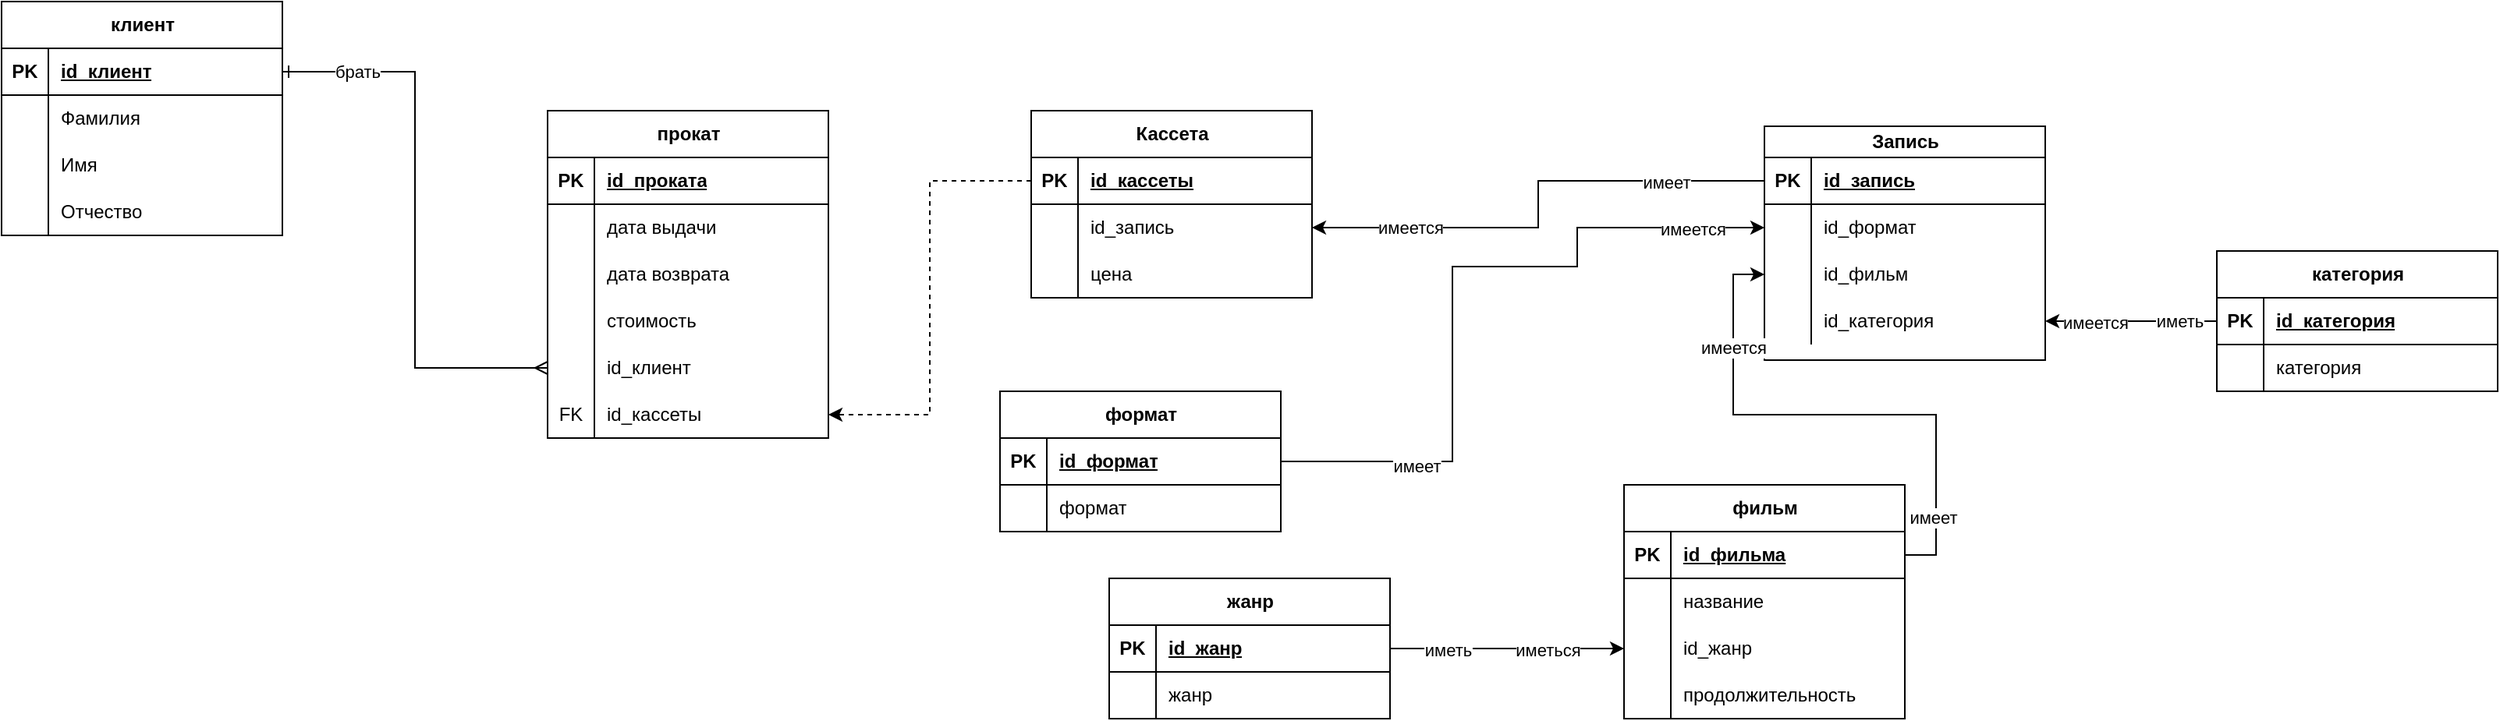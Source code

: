 <mxfile version="26.0.6">
  <diagram name="Страница — 1" id="Yo6rDHKupSURj-v93buo">
    <mxGraphModel dx="1510" dy="1559" grid="1" gridSize="10" guides="1" tooltips="1" connect="1" arrows="1" fold="1" page="1" pageScale="1" pageWidth="827" pageHeight="1169" math="0" shadow="0">
      <root>
        <mxCell id="0" />
        <mxCell id="1" parent="0" />
        <mxCell id="mnmwHB20fp8flnuF5vkd-1" value="прокат" style="shape=table;startSize=30;container=1;collapsible=1;childLayout=tableLayout;fixedRows=1;rowLines=0;fontStyle=1;align=center;resizeLast=1;html=1;" parent="1" vertex="1">
          <mxGeometry x="150" y="-260" width="180" height="210" as="geometry" />
        </mxCell>
        <mxCell id="mnmwHB20fp8flnuF5vkd-2" value="" style="shape=tableRow;horizontal=0;startSize=0;swimlaneHead=0;swimlaneBody=0;fillColor=none;collapsible=0;dropTarget=0;points=[[0,0.5],[1,0.5]];portConstraint=eastwest;top=0;left=0;right=0;bottom=1;" parent="mnmwHB20fp8flnuF5vkd-1" vertex="1">
          <mxGeometry y="30" width="180" height="30" as="geometry" />
        </mxCell>
        <mxCell id="mnmwHB20fp8flnuF5vkd-3" value="PK" style="shape=partialRectangle;connectable=0;fillColor=none;top=0;left=0;bottom=0;right=0;fontStyle=1;overflow=hidden;whiteSpace=wrap;html=1;" parent="mnmwHB20fp8flnuF5vkd-2" vertex="1">
          <mxGeometry width="30" height="30" as="geometry">
            <mxRectangle width="30" height="30" as="alternateBounds" />
          </mxGeometry>
        </mxCell>
        <mxCell id="mnmwHB20fp8flnuF5vkd-4" value="id_проката" style="shape=partialRectangle;connectable=0;fillColor=none;top=0;left=0;bottom=0;right=0;align=left;spacingLeft=6;fontStyle=5;overflow=hidden;whiteSpace=wrap;html=1;" parent="mnmwHB20fp8flnuF5vkd-2" vertex="1">
          <mxGeometry x="30" width="150" height="30" as="geometry">
            <mxRectangle width="150" height="30" as="alternateBounds" />
          </mxGeometry>
        </mxCell>
        <mxCell id="mnmwHB20fp8flnuF5vkd-5" value="" style="shape=tableRow;horizontal=0;startSize=0;swimlaneHead=0;swimlaneBody=0;fillColor=none;collapsible=0;dropTarget=0;points=[[0,0.5],[1,0.5]];portConstraint=eastwest;top=0;left=0;right=0;bottom=0;" parent="mnmwHB20fp8flnuF5vkd-1" vertex="1">
          <mxGeometry y="60" width="180" height="30" as="geometry" />
        </mxCell>
        <mxCell id="mnmwHB20fp8flnuF5vkd-6" value="" style="shape=partialRectangle;connectable=0;fillColor=none;top=0;left=0;bottom=0;right=0;editable=1;overflow=hidden;whiteSpace=wrap;html=1;" parent="mnmwHB20fp8flnuF5vkd-5" vertex="1">
          <mxGeometry width="30" height="30" as="geometry">
            <mxRectangle width="30" height="30" as="alternateBounds" />
          </mxGeometry>
        </mxCell>
        <mxCell id="mnmwHB20fp8flnuF5vkd-7" value="дата выдачи" style="shape=partialRectangle;connectable=0;fillColor=none;top=0;left=0;bottom=0;right=0;align=left;spacingLeft=6;overflow=hidden;whiteSpace=wrap;html=1;" parent="mnmwHB20fp8flnuF5vkd-5" vertex="1">
          <mxGeometry x="30" width="150" height="30" as="geometry">
            <mxRectangle width="150" height="30" as="alternateBounds" />
          </mxGeometry>
        </mxCell>
        <mxCell id="mnmwHB20fp8flnuF5vkd-8" value="" style="shape=tableRow;horizontal=0;startSize=0;swimlaneHead=0;swimlaneBody=0;fillColor=none;collapsible=0;dropTarget=0;points=[[0,0.5],[1,0.5]];portConstraint=eastwest;top=0;left=0;right=0;bottom=0;" parent="mnmwHB20fp8flnuF5vkd-1" vertex="1">
          <mxGeometry y="90" width="180" height="30" as="geometry" />
        </mxCell>
        <mxCell id="mnmwHB20fp8flnuF5vkd-9" value="" style="shape=partialRectangle;connectable=0;fillColor=none;top=0;left=0;bottom=0;right=0;editable=1;overflow=hidden;whiteSpace=wrap;html=1;" parent="mnmwHB20fp8flnuF5vkd-8" vertex="1">
          <mxGeometry width="30" height="30" as="geometry">
            <mxRectangle width="30" height="30" as="alternateBounds" />
          </mxGeometry>
        </mxCell>
        <mxCell id="mnmwHB20fp8flnuF5vkd-10" value="дата возврата" style="shape=partialRectangle;connectable=0;fillColor=none;top=0;left=0;bottom=0;right=0;align=left;spacingLeft=6;overflow=hidden;whiteSpace=wrap;html=1;" parent="mnmwHB20fp8flnuF5vkd-8" vertex="1">
          <mxGeometry x="30" width="150" height="30" as="geometry">
            <mxRectangle width="150" height="30" as="alternateBounds" />
          </mxGeometry>
        </mxCell>
        <mxCell id="mnmwHB20fp8flnuF5vkd-11" value="" style="shape=tableRow;horizontal=0;startSize=0;swimlaneHead=0;swimlaneBody=0;fillColor=none;collapsible=0;dropTarget=0;points=[[0,0.5],[1,0.5]];portConstraint=eastwest;top=0;left=0;right=0;bottom=0;" parent="mnmwHB20fp8flnuF5vkd-1" vertex="1">
          <mxGeometry y="120" width="180" height="30" as="geometry" />
        </mxCell>
        <mxCell id="mnmwHB20fp8flnuF5vkd-12" value="" style="shape=partialRectangle;connectable=0;fillColor=none;top=0;left=0;bottom=0;right=0;editable=1;overflow=hidden;whiteSpace=wrap;html=1;" parent="mnmwHB20fp8flnuF5vkd-11" vertex="1">
          <mxGeometry width="30" height="30" as="geometry">
            <mxRectangle width="30" height="30" as="alternateBounds" />
          </mxGeometry>
        </mxCell>
        <mxCell id="mnmwHB20fp8flnuF5vkd-13" value="стоимость" style="shape=partialRectangle;connectable=0;fillColor=none;top=0;left=0;bottom=0;right=0;align=left;spacingLeft=6;overflow=hidden;whiteSpace=wrap;html=1;" parent="mnmwHB20fp8flnuF5vkd-11" vertex="1">
          <mxGeometry x="30" width="150" height="30" as="geometry">
            <mxRectangle width="150" height="30" as="alternateBounds" />
          </mxGeometry>
        </mxCell>
        <mxCell id="mnmwHB20fp8flnuF5vkd-14" style="shape=tableRow;horizontal=0;startSize=0;swimlaneHead=0;swimlaneBody=0;fillColor=none;collapsible=0;dropTarget=0;points=[[0,0.5],[1,0.5]];portConstraint=eastwest;top=0;left=0;right=0;bottom=0;" parent="mnmwHB20fp8flnuF5vkd-1" vertex="1">
          <mxGeometry y="150" width="180" height="30" as="geometry" />
        </mxCell>
        <mxCell id="mnmwHB20fp8flnuF5vkd-15" style="shape=partialRectangle;connectable=0;fillColor=none;top=0;left=0;bottom=0;right=0;editable=1;overflow=hidden;whiteSpace=wrap;html=1;" parent="mnmwHB20fp8flnuF5vkd-14" vertex="1">
          <mxGeometry width="30" height="30" as="geometry">
            <mxRectangle width="30" height="30" as="alternateBounds" />
          </mxGeometry>
        </mxCell>
        <mxCell id="mnmwHB20fp8flnuF5vkd-16" value="id_клиент" style="shape=partialRectangle;connectable=0;fillColor=none;top=0;left=0;bottom=0;right=0;align=left;spacingLeft=6;overflow=hidden;whiteSpace=wrap;html=1;" parent="mnmwHB20fp8flnuF5vkd-14" vertex="1">
          <mxGeometry x="30" width="150" height="30" as="geometry">
            <mxRectangle width="150" height="30" as="alternateBounds" />
          </mxGeometry>
        </mxCell>
        <mxCell id="mnmwHB20fp8flnuF5vkd-17" style="shape=tableRow;horizontal=0;startSize=0;swimlaneHead=0;swimlaneBody=0;fillColor=none;collapsible=0;dropTarget=0;points=[[0,0.5],[1,0.5]];portConstraint=eastwest;top=0;left=0;right=0;bottom=0;" parent="mnmwHB20fp8flnuF5vkd-1" vertex="1">
          <mxGeometry y="180" width="180" height="30" as="geometry" />
        </mxCell>
        <mxCell id="mnmwHB20fp8flnuF5vkd-18" value="FK" style="shape=partialRectangle;connectable=0;fillColor=none;top=0;left=0;bottom=0;right=0;editable=1;overflow=hidden;whiteSpace=wrap;html=1;" parent="mnmwHB20fp8flnuF5vkd-17" vertex="1">
          <mxGeometry width="30" height="30" as="geometry">
            <mxRectangle width="30" height="30" as="alternateBounds" />
          </mxGeometry>
        </mxCell>
        <mxCell id="mnmwHB20fp8flnuF5vkd-19" value="id_кассеты" style="shape=partialRectangle;connectable=0;fillColor=none;top=0;left=0;bottom=0;right=0;align=left;spacingLeft=6;overflow=hidden;whiteSpace=wrap;html=1;" parent="mnmwHB20fp8flnuF5vkd-17" vertex="1">
          <mxGeometry x="30" width="150" height="30" as="geometry">
            <mxRectangle width="150" height="30" as="alternateBounds" />
          </mxGeometry>
        </mxCell>
        <mxCell id="mnmwHB20fp8flnuF5vkd-20" value="Кассета" style="shape=table;startSize=30;container=1;collapsible=1;childLayout=tableLayout;fixedRows=1;rowLines=0;fontStyle=1;align=center;resizeLast=1;html=1;" parent="1" vertex="1">
          <mxGeometry x="460" y="-260" width="180" height="120" as="geometry" />
        </mxCell>
        <mxCell id="mnmwHB20fp8flnuF5vkd-21" value="" style="shape=tableRow;horizontal=0;startSize=0;swimlaneHead=0;swimlaneBody=0;fillColor=none;collapsible=0;dropTarget=0;points=[[0,0.5],[1,0.5]];portConstraint=eastwest;top=0;left=0;right=0;bottom=1;" parent="mnmwHB20fp8flnuF5vkd-20" vertex="1">
          <mxGeometry y="30" width="180" height="30" as="geometry" />
        </mxCell>
        <mxCell id="mnmwHB20fp8flnuF5vkd-22" value="PK" style="shape=partialRectangle;connectable=0;fillColor=none;top=0;left=0;bottom=0;right=0;fontStyle=1;overflow=hidden;whiteSpace=wrap;html=1;" parent="mnmwHB20fp8flnuF5vkd-21" vertex="1">
          <mxGeometry width="30" height="30" as="geometry">
            <mxRectangle width="30" height="30" as="alternateBounds" />
          </mxGeometry>
        </mxCell>
        <mxCell id="mnmwHB20fp8flnuF5vkd-23" value="id_кассеты" style="shape=partialRectangle;connectable=0;fillColor=none;top=0;left=0;bottom=0;right=0;align=left;spacingLeft=6;fontStyle=5;overflow=hidden;whiteSpace=wrap;html=1;" parent="mnmwHB20fp8flnuF5vkd-21" vertex="1">
          <mxGeometry x="30" width="150" height="30" as="geometry">
            <mxRectangle width="150" height="30" as="alternateBounds" />
          </mxGeometry>
        </mxCell>
        <mxCell id="mnmwHB20fp8flnuF5vkd-24" value="" style="shape=tableRow;horizontal=0;startSize=0;swimlaneHead=0;swimlaneBody=0;fillColor=none;collapsible=0;dropTarget=0;points=[[0,0.5],[1,0.5]];portConstraint=eastwest;top=0;left=0;right=0;bottom=0;" parent="mnmwHB20fp8flnuF5vkd-20" vertex="1">
          <mxGeometry y="60" width="180" height="30" as="geometry" />
        </mxCell>
        <mxCell id="mnmwHB20fp8flnuF5vkd-25" value="" style="shape=partialRectangle;connectable=0;fillColor=none;top=0;left=0;bottom=0;right=0;editable=1;overflow=hidden;whiteSpace=wrap;html=1;" parent="mnmwHB20fp8flnuF5vkd-24" vertex="1">
          <mxGeometry width="30" height="30" as="geometry">
            <mxRectangle width="30" height="30" as="alternateBounds" />
          </mxGeometry>
        </mxCell>
        <mxCell id="mnmwHB20fp8flnuF5vkd-26" value="id_запись" style="shape=partialRectangle;connectable=0;fillColor=none;top=0;left=0;bottom=0;right=0;align=left;spacingLeft=6;overflow=hidden;whiteSpace=wrap;html=1;" parent="mnmwHB20fp8flnuF5vkd-24" vertex="1">
          <mxGeometry x="30" width="150" height="30" as="geometry">
            <mxRectangle width="150" height="30" as="alternateBounds" />
          </mxGeometry>
        </mxCell>
        <mxCell id="mnmwHB20fp8flnuF5vkd-27" value="" style="shape=tableRow;horizontal=0;startSize=0;swimlaneHead=0;swimlaneBody=0;fillColor=none;collapsible=0;dropTarget=0;points=[[0,0.5],[1,0.5]];portConstraint=eastwest;top=0;left=0;right=0;bottom=0;" parent="mnmwHB20fp8flnuF5vkd-20" vertex="1">
          <mxGeometry y="90" width="180" height="30" as="geometry" />
        </mxCell>
        <mxCell id="mnmwHB20fp8flnuF5vkd-28" value="" style="shape=partialRectangle;connectable=0;fillColor=none;top=0;left=0;bottom=0;right=0;editable=1;overflow=hidden;whiteSpace=wrap;html=1;" parent="mnmwHB20fp8flnuF5vkd-27" vertex="1">
          <mxGeometry width="30" height="30" as="geometry">
            <mxRectangle width="30" height="30" as="alternateBounds" />
          </mxGeometry>
        </mxCell>
        <mxCell id="mnmwHB20fp8flnuF5vkd-29" value="цена" style="shape=partialRectangle;connectable=0;fillColor=none;top=0;left=0;bottom=0;right=0;align=left;spacingLeft=6;overflow=hidden;whiteSpace=wrap;html=1;" parent="mnmwHB20fp8flnuF5vkd-27" vertex="1">
          <mxGeometry x="30" width="150" height="30" as="geometry">
            <mxRectangle width="150" height="30" as="alternateBounds" />
          </mxGeometry>
        </mxCell>
        <mxCell id="mnmwHB20fp8flnuF5vkd-33" style="edgeStyle=orthogonalEdgeStyle;rounded=0;orthogonalLoop=1;jettySize=auto;html=1;entryX=1;entryY=0.5;entryDx=0;entryDy=0;dashed=1;" parent="1" source="mnmwHB20fp8flnuF5vkd-21" target="mnmwHB20fp8flnuF5vkd-17" edge="1">
          <mxGeometry relative="1" as="geometry" />
        </mxCell>
        <mxCell id="mnmwHB20fp8flnuF5vkd-36" value="Запись" style="shape=table;startSize=20;container=1;collapsible=1;childLayout=tableLayout;fixedRows=1;rowLines=0;fontStyle=1;align=center;resizeLast=1;html=1;" parent="1" vertex="1">
          <mxGeometry x="930" y="-250" width="180" height="150" as="geometry" />
        </mxCell>
        <mxCell id="mnmwHB20fp8flnuF5vkd-37" value="" style="shape=tableRow;horizontal=0;startSize=0;swimlaneHead=0;swimlaneBody=0;fillColor=none;collapsible=0;dropTarget=0;points=[[0,0.5],[1,0.5]];portConstraint=eastwest;top=0;left=0;right=0;bottom=1;" parent="mnmwHB20fp8flnuF5vkd-36" vertex="1">
          <mxGeometry y="20" width="180" height="30" as="geometry" />
        </mxCell>
        <mxCell id="mnmwHB20fp8flnuF5vkd-38" value="PK" style="shape=partialRectangle;connectable=0;fillColor=none;top=0;left=0;bottom=0;right=0;fontStyle=1;overflow=hidden;whiteSpace=wrap;html=1;" parent="mnmwHB20fp8flnuF5vkd-37" vertex="1">
          <mxGeometry width="30" height="30" as="geometry">
            <mxRectangle width="30" height="30" as="alternateBounds" />
          </mxGeometry>
        </mxCell>
        <mxCell id="mnmwHB20fp8flnuF5vkd-39" value="id_запись" style="shape=partialRectangle;connectable=0;fillColor=none;top=0;left=0;bottom=0;right=0;align=left;spacingLeft=6;fontStyle=5;overflow=hidden;whiteSpace=wrap;html=1;" parent="mnmwHB20fp8flnuF5vkd-37" vertex="1">
          <mxGeometry x="30" width="150" height="30" as="geometry">
            <mxRectangle width="150" height="30" as="alternateBounds" />
          </mxGeometry>
        </mxCell>
        <mxCell id="mnmwHB20fp8flnuF5vkd-40" value="" style="shape=tableRow;horizontal=0;startSize=0;swimlaneHead=0;swimlaneBody=0;fillColor=none;collapsible=0;dropTarget=0;points=[[0,0.5],[1,0.5]];portConstraint=eastwest;top=0;left=0;right=0;bottom=0;" parent="mnmwHB20fp8flnuF5vkd-36" vertex="1">
          <mxGeometry y="50" width="180" height="30" as="geometry" />
        </mxCell>
        <mxCell id="mnmwHB20fp8flnuF5vkd-41" value="" style="shape=partialRectangle;connectable=0;fillColor=none;top=0;left=0;bottom=0;right=0;editable=1;overflow=hidden;whiteSpace=wrap;html=1;" parent="mnmwHB20fp8flnuF5vkd-40" vertex="1">
          <mxGeometry width="30" height="30" as="geometry">
            <mxRectangle width="30" height="30" as="alternateBounds" />
          </mxGeometry>
        </mxCell>
        <mxCell id="mnmwHB20fp8flnuF5vkd-42" value="id_формат" style="shape=partialRectangle;connectable=0;fillColor=none;top=0;left=0;bottom=0;right=0;align=left;spacingLeft=6;overflow=hidden;whiteSpace=wrap;html=1;" parent="mnmwHB20fp8flnuF5vkd-40" vertex="1">
          <mxGeometry x="30" width="150" height="30" as="geometry">
            <mxRectangle width="150" height="30" as="alternateBounds" />
          </mxGeometry>
        </mxCell>
        <mxCell id="mnmwHB20fp8flnuF5vkd-43" value="" style="shape=tableRow;horizontal=0;startSize=0;swimlaneHead=0;swimlaneBody=0;fillColor=none;collapsible=0;dropTarget=0;points=[[0,0.5],[1,0.5]];portConstraint=eastwest;top=0;left=0;right=0;bottom=0;" parent="mnmwHB20fp8flnuF5vkd-36" vertex="1">
          <mxGeometry y="80" width="180" height="30" as="geometry" />
        </mxCell>
        <mxCell id="mnmwHB20fp8flnuF5vkd-44" value="" style="shape=partialRectangle;connectable=0;fillColor=none;top=0;left=0;bottom=0;right=0;editable=1;overflow=hidden;whiteSpace=wrap;html=1;" parent="mnmwHB20fp8flnuF5vkd-43" vertex="1">
          <mxGeometry width="30" height="30" as="geometry">
            <mxRectangle width="30" height="30" as="alternateBounds" />
          </mxGeometry>
        </mxCell>
        <mxCell id="mnmwHB20fp8flnuF5vkd-45" value="id_фильм" style="shape=partialRectangle;connectable=0;fillColor=none;top=0;left=0;bottom=0;right=0;align=left;spacingLeft=6;overflow=hidden;whiteSpace=wrap;html=1;" parent="mnmwHB20fp8flnuF5vkd-43" vertex="1">
          <mxGeometry x="30" width="150" height="30" as="geometry">
            <mxRectangle width="150" height="30" as="alternateBounds" />
          </mxGeometry>
        </mxCell>
        <mxCell id="mnmwHB20fp8flnuF5vkd-46" value="" style="shape=tableRow;horizontal=0;startSize=0;swimlaneHead=0;swimlaneBody=0;fillColor=none;collapsible=0;dropTarget=0;points=[[0,0.5],[1,0.5]];portConstraint=eastwest;top=0;left=0;right=0;bottom=0;" parent="mnmwHB20fp8flnuF5vkd-36" vertex="1">
          <mxGeometry y="110" width="180" height="30" as="geometry" />
        </mxCell>
        <mxCell id="mnmwHB20fp8flnuF5vkd-47" value="" style="shape=partialRectangle;connectable=0;fillColor=none;top=0;left=0;bottom=0;right=0;editable=1;overflow=hidden;whiteSpace=wrap;html=1;" parent="mnmwHB20fp8flnuF5vkd-46" vertex="1">
          <mxGeometry width="30" height="30" as="geometry">
            <mxRectangle width="30" height="30" as="alternateBounds" />
          </mxGeometry>
        </mxCell>
        <mxCell id="mnmwHB20fp8flnuF5vkd-48" value="id_категория" style="shape=partialRectangle;connectable=0;fillColor=none;top=0;left=0;bottom=0;right=0;align=left;spacingLeft=6;overflow=hidden;whiteSpace=wrap;html=1;" parent="mnmwHB20fp8flnuF5vkd-46" vertex="1">
          <mxGeometry x="30" width="150" height="30" as="geometry">
            <mxRectangle width="150" height="30" as="alternateBounds" />
          </mxGeometry>
        </mxCell>
        <mxCell id="mnmwHB20fp8flnuF5vkd-50" style="edgeStyle=orthogonalEdgeStyle;rounded=0;orthogonalLoop=1;jettySize=auto;html=1;entryX=1;entryY=0.5;entryDx=0;entryDy=0;" parent="1" source="mnmwHB20fp8flnuF5vkd-37" target="mnmwHB20fp8flnuF5vkd-24" edge="1">
          <mxGeometry relative="1" as="geometry" />
        </mxCell>
        <mxCell id="mnmwHB20fp8flnuF5vkd-51" value="имеет" style="edgeLabel;html=1;align=center;verticalAlign=middle;resizable=0;points=[];" parent="mnmwHB20fp8flnuF5vkd-50" vertex="1" connectable="0">
          <mxGeometry x="-0.602" y="1" relative="1" as="geometry">
            <mxPoint as="offset" />
          </mxGeometry>
        </mxCell>
        <mxCell id="mnmwHB20fp8flnuF5vkd-52" value="имеется" style="edgeLabel;html=1;align=center;verticalAlign=middle;resizable=0;points=[];" parent="mnmwHB20fp8flnuF5vkd-50" vertex="1" connectable="0">
          <mxGeometry x="0.607" relative="1" as="geometry">
            <mxPoint as="offset" />
          </mxGeometry>
        </mxCell>
        <mxCell id="mnmwHB20fp8flnuF5vkd-66" style="edgeStyle=orthogonalEdgeStyle;rounded=0;orthogonalLoop=1;jettySize=auto;html=1;entryX=0;entryY=0.5;entryDx=0;entryDy=0;" parent="1" source="mnmwHB20fp8flnuF5vkd-53" target="mnmwHB20fp8flnuF5vkd-40" edge="1">
          <mxGeometry relative="1" as="geometry">
            <Array as="points">
              <mxPoint x="730" y="-35" />
              <mxPoint x="730" y="-160" />
              <mxPoint x="810" y="-160" />
              <mxPoint x="810" y="-185" />
            </Array>
          </mxGeometry>
        </mxCell>
        <mxCell id="mnmwHB20fp8flnuF5vkd-67" value="имеет" style="edgeLabel;html=1;align=center;verticalAlign=middle;resizable=0;points=[];" parent="mnmwHB20fp8flnuF5vkd-66" vertex="1" connectable="0">
          <mxGeometry x="-0.623" y="-3" relative="1" as="geometry">
            <mxPoint as="offset" />
          </mxGeometry>
        </mxCell>
        <mxCell id="mnmwHB20fp8flnuF5vkd-68" value="имеется" style="edgeLabel;html=1;align=center;verticalAlign=middle;resizable=0;points=[];" parent="mnmwHB20fp8flnuF5vkd-66" vertex="1" connectable="0">
          <mxGeometry x="0.8" y="-1" relative="1" as="geometry">
            <mxPoint as="offset" />
          </mxGeometry>
        </mxCell>
        <mxCell id="mnmwHB20fp8flnuF5vkd-53" value="формат" style="shape=table;startSize=30;container=1;collapsible=1;childLayout=tableLayout;fixedRows=1;rowLines=0;fontStyle=1;align=center;resizeLast=1;html=1;" parent="1" vertex="1">
          <mxGeometry x="440" y="-80" width="180" height="90" as="geometry" />
        </mxCell>
        <mxCell id="mnmwHB20fp8flnuF5vkd-54" value="" style="shape=tableRow;horizontal=0;startSize=0;swimlaneHead=0;swimlaneBody=0;fillColor=none;collapsible=0;dropTarget=0;points=[[0,0.5],[1,0.5]];portConstraint=eastwest;top=0;left=0;right=0;bottom=1;" parent="mnmwHB20fp8flnuF5vkd-53" vertex="1">
          <mxGeometry y="30" width="180" height="30" as="geometry" />
        </mxCell>
        <mxCell id="mnmwHB20fp8flnuF5vkd-55" value="PK" style="shape=partialRectangle;connectable=0;fillColor=none;top=0;left=0;bottom=0;right=0;fontStyle=1;overflow=hidden;whiteSpace=wrap;html=1;" parent="mnmwHB20fp8flnuF5vkd-54" vertex="1">
          <mxGeometry width="30" height="30" as="geometry">
            <mxRectangle width="30" height="30" as="alternateBounds" />
          </mxGeometry>
        </mxCell>
        <mxCell id="mnmwHB20fp8flnuF5vkd-56" value="id_формат" style="shape=partialRectangle;connectable=0;fillColor=none;top=0;left=0;bottom=0;right=0;align=left;spacingLeft=6;fontStyle=5;overflow=hidden;whiteSpace=wrap;html=1;" parent="mnmwHB20fp8flnuF5vkd-54" vertex="1">
          <mxGeometry x="30" width="150" height="30" as="geometry">
            <mxRectangle width="150" height="30" as="alternateBounds" />
          </mxGeometry>
        </mxCell>
        <mxCell id="mnmwHB20fp8flnuF5vkd-57" value="" style="shape=tableRow;horizontal=0;startSize=0;swimlaneHead=0;swimlaneBody=0;fillColor=none;collapsible=0;dropTarget=0;points=[[0,0.5],[1,0.5]];portConstraint=eastwest;top=0;left=0;right=0;bottom=0;" parent="mnmwHB20fp8flnuF5vkd-53" vertex="1">
          <mxGeometry y="60" width="180" height="30" as="geometry" />
        </mxCell>
        <mxCell id="mnmwHB20fp8flnuF5vkd-58" value="" style="shape=partialRectangle;connectable=0;fillColor=none;top=0;left=0;bottom=0;right=0;editable=1;overflow=hidden;whiteSpace=wrap;html=1;" parent="mnmwHB20fp8flnuF5vkd-57" vertex="1">
          <mxGeometry width="30" height="30" as="geometry">
            <mxRectangle width="30" height="30" as="alternateBounds" />
          </mxGeometry>
        </mxCell>
        <mxCell id="mnmwHB20fp8flnuF5vkd-59" value="формат" style="shape=partialRectangle;connectable=0;fillColor=none;top=0;left=0;bottom=0;right=0;align=left;spacingLeft=6;overflow=hidden;whiteSpace=wrap;html=1;" parent="mnmwHB20fp8flnuF5vkd-57" vertex="1">
          <mxGeometry x="30" width="150" height="30" as="geometry">
            <mxRectangle width="150" height="30" as="alternateBounds" />
          </mxGeometry>
        </mxCell>
        <mxCell id="mnmwHB20fp8flnuF5vkd-69" value="фильм" style="shape=table;startSize=30;container=1;collapsible=1;childLayout=tableLayout;fixedRows=1;rowLines=0;fontStyle=1;align=center;resizeLast=1;html=1;" parent="1" vertex="1">
          <mxGeometry x="840" y="-20" width="180" height="150" as="geometry" />
        </mxCell>
        <mxCell id="mnmwHB20fp8flnuF5vkd-70" value="" style="shape=tableRow;horizontal=0;startSize=0;swimlaneHead=0;swimlaneBody=0;fillColor=none;collapsible=0;dropTarget=0;points=[[0,0.5],[1,0.5]];portConstraint=eastwest;top=0;left=0;right=0;bottom=1;" parent="mnmwHB20fp8flnuF5vkd-69" vertex="1">
          <mxGeometry y="30" width="180" height="30" as="geometry" />
        </mxCell>
        <mxCell id="mnmwHB20fp8flnuF5vkd-71" value="PK" style="shape=partialRectangle;connectable=0;fillColor=none;top=0;left=0;bottom=0;right=0;fontStyle=1;overflow=hidden;whiteSpace=wrap;html=1;" parent="mnmwHB20fp8flnuF5vkd-70" vertex="1">
          <mxGeometry width="30" height="30" as="geometry">
            <mxRectangle width="30" height="30" as="alternateBounds" />
          </mxGeometry>
        </mxCell>
        <mxCell id="mnmwHB20fp8flnuF5vkd-72" value="id_фильма" style="shape=partialRectangle;connectable=0;fillColor=none;top=0;left=0;bottom=0;right=0;align=left;spacingLeft=6;fontStyle=5;overflow=hidden;whiteSpace=wrap;html=1;" parent="mnmwHB20fp8flnuF5vkd-70" vertex="1">
          <mxGeometry x="30" width="150" height="30" as="geometry">
            <mxRectangle width="150" height="30" as="alternateBounds" />
          </mxGeometry>
        </mxCell>
        <mxCell id="mnmwHB20fp8flnuF5vkd-73" value="" style="shape=tableRow;horizontal=0;startSize=0;swimlaneHead=0;swimlaneBody=0;fillColor=none;collapsible=0;dropTarget=0;points=[[0,0.5],[1,0.5]];portConstraint=eastwest;top=0;left=0;right=0;bottom=0;" parent="mnmwHB20fp8flnuF5vkd-69" vertex="1">
          <mxGeometry y="60" width="180" height="30" as="geometry" />
        </mxCell>
        <mxCell id="mnmwHB20fp8flnuF5vkd-74" value="" style="shape=partialRectangle;connectable=0;fillColor=none;top=0;left=0;bottom=0;right=0;editable=1;overflow=hidden;whiteSpace=wrap;html=1;" parent="mnmwHB20fp8flnuF5vkd-73" vertex="1">
          <mxGeometry width="30" height="30" as="geometry">
            <mxRectangle width="30" height="30" as="alternateBounds" />
          </mxGeometry>
        </mxCell>
        <mxCell id="mnmwHB20fp8flnuF5vkd-75" value="название" style="shape=partialRectangle;connectable=0;fillColor=none;top=0;left=0;bottom=0;right=0;align=left;spacingLeft=6;overflow=hidden;whiteSpace=wrap;html=1;" parent="mnmwHB20fp8flnuF5vkd-73" vertex="1">
          <mxGeometry x="30" width="150" height="30" as="geometry">
            <mxRectangle width="150" height="30" as="alternateBounds" />
          </mxGeometry>
        </mxCell>
        <mxCell id="mnmwHB20fp8flnuF5vkd-76" value="" style="shape=tableRow;horizontal=0;startSize=0;swimlaneHead=0;swimlaneBody=0;fillColor=none;collapsible=0;dropTarget=0;points=[[0,0.5],[1,0.5]];portConstraint=eastwest;top=0;left=0;right=0;bottom=0;" parent="mnmwHB20fp8flnuF5vkd-69" vertex="1">
          <mxGeometry y="90" width="180" height="30" as="geometry" />
        </mxCell>
        <mxCell id="mnmwHB20fp8flnuF5vkd-77" value="" style="shape=partialRectangle;connectable=0;fillColor=none;top=0;left=0;bottom=0;right=0;editable=1;overflow=hidden;whiteSpace=wrap;html=1;" parent="mnmwHB20fp8flnuF5vkd-76" vertex="1">
          <mxGeometry width="30" height="30" as="geometry">
            <mxRectangle width="30" height="30" as="alternateBounds" />
          </mxGeometry>
        </mxCell>
        <mxCell id="mnmwHB20fp8flnuF5vkd-78" value="id_жанр" style="shape=partialRectangle;connectable=0;fillColor=none;top=0;left=0;bottom=0;right=0;align=left;spacingLeft=6;overflow=hidden;whiteSpace=wrap;html=1;" parent="mnmwHB20fp8flnuF5vkd-76" vertex="1">
          <mxGeometry x="30" width="150" height="30" as="geometry">
            <mxRectangle width="150" height="30" as="alternateBounds" />
          </mxGeometry>
        </mxCell>
        <mxCell id="mnmwHB20fp8flnuF5vkd-79" value="" style="shape=tableRow;horizontal=0;startSize=0;swimlaneHead=0;swimlaneBody=0;fillColor=none;collapsible=0;dropTarget=0;points=[[0,0.5],[1,0.5]];portConstraint=eastwest;top=0;left=0;right=0;bottom=0;" parent="mnmwHB20fp8flnuF5vkd-69" vertex="1">
          <mxGeometry y="120" width="180" height="30" as="geometry" />
        </mxCell>
        <mxCell id="mnmwHB20fp8flnuF5vkd-80" value="" style="shape=partialRectangle;connectable=0;fillColor=none;top=0;left=0;bottom=0;right=0;editable=1;overflow=hidden;whiteSpace=wrap;html=1;" parent="mnmwHB20fp8flnuF5vkd-79" vertex="1">
          <mxGeometry width="30" height="30" as="geometry">
            <mxRectangle width="30" height="30" as="alternateBounds" />
          </mxGeometry>
        </mxCell>
        <mxCell id="mnmwHB20fp8flnuF5vkd-81" value="продолжительность" style="shape=partialRectangle;connectable=0;fillColor=none;top=0;left=0;bottom=0;right=0;align=left;spacingLeft=6;overflow=hidden;whiteSpace=wrap;html=1;" parent="mnmwHB20fp8flnuF5vkd-79" vertex="1">
          <mxGeometry x="30" width="150" height="30" as="geometry">
            <mxRectangle width="150" height="30" as="alternateBounds" />
          </mxGeometry>
        </mxCell>
        <mxCell id="mnmwHB20fp8flnuF5vkd-85" value="категория" style="shape=table;startSize=30;container=1;collapsible=1;childLayout=tableLayout;fixedRows=1;rowLines=0;fontStyle=1;align=center;resizeLast=1;html=1;" parent="1" vertex="1">
          <mxGeometry x="1220" y="-170" width="180" height="90" as="geometry" />
        </mxCell>
        <mxCell id="mnmwHB20fp8flnuF5vkd-86" value="" style="shape=tableRow;horizontal=0;startSize=0;swimlaneHead=0;swimlaneBody=0;fillColor=none;collapsible=0;dropTarget=0;points=[[0,0.5],[1,0.5]];portConstraint=eastwest;top=0;left=0;right=0;bottom=1;" parent="mnmwHB20fp8flnuF5vkd-85" vertex="1">
          <mxGeometry y="30" width="180" height="30" as="geometry" />
        </mxCell>
        <mxCell id="mnmwHB20fp8flnuF5vkd-87" value="PK" style="shape=partialRectangle;connectable=0;fillColor=none;top=0;left=0;bottom=0;right=0;fontStyle=1;overflow=hidden;whiteSpace=wrap;html=1;" parent="mnmwHB20fp8flnuF5vkd-86" vertex="1">
          <mxGeometry width="30" height="30" as="geometry">
            <mxRectangle width="30" height="30" as="alternateBounds" />
          </mxGeometry>
        </mxCell>
        <mxCell id="mnmwHB20fp8flnuF5vkd-88" value="id_категория" style="shape=partialRectangle;connectable=0;fillColor=none;top=0;left=0;bottom=0;right=0;align=left;spacingLeft=6;fontStyle=5;overflow=hidden;whiteSpace=wrap;html=1;" parent="mnmwHB20fp8flnuF5vkd-86" vertex="1">
          <mxGeometry x="30" width="150" height="30" as="geometry">
            <mxRectangle width="150" height="30" as="alternateBounds" />
          </mxGeometry>
        </mxCell>
        <mxCell id="mnmwHB20fp8flnuF5vkd-89" value="" style="shape=tableRow;horizontal=0;startSize=0;swimlaneHead=0;swimlaneBody=0;fillColor=none;collapsible=0;dropTarget=0;points=[[0,0.5],[1,0.5]];portConstraint=eastwest;top=0;left=0;right=0;bottom=0;" parent="mnmwHB20fp8flnuF5vkd-85" vertex="1">
          <mxGeometry y="60" width="180" height="30" as="geometry" />
        </mxCell>
        <mxCell id="mnmwHB20fp8flnuF5vkd-90" value="" style="shape=partialRectangle;connectable=0;fillColor=none;top=0;left=0;bottom=0;right=0;editable=1;overflow=hidden;whiteSpace=wrap;html=1;" parent="mnmwHB20fp8flnuF5vkd-89" vertex="1">
          <mxGeometry width="30" height="30" as="geometry">
            <mxRectangle width="30" height="30" as="alternateBounds" />
          </mxGeometry>
        </mxCell>
        <mxCell id="mnmwHB20fp8flnuF5vkd-91" value="категория" style="shape=partialRectangle;connectable=0;fillColor=none;top=0;left=0;bottom=0;right=0;align=left;spacingLeft=6;overflow=hidden;whiteSpace=wrap;html=1;" parent="mnmwHB20fp8flnuF5vkd-89" vertex="1">
          <mxGeometry x="30" width="150" height="30" as="geometry">
            <mxRectangle width="150" height="30" as="alternateBounds" />
          </mxGeometry>
        </mxCell>
        <mxCell id="mnmwHB20fp8flnuF5vkd-82" style="edgeStyle=orthogonalEdgeStyle;rounded=0;orthogonalLoop=1;jettySize=auto;html=1;entryX=0;entryY=0.5;entryDx=0;entryDy=0;" parent="1" source="mnmwHB20fp8flnuF5vkd-70" target="mnmwHB20fp8flnuF5vkd-43" edge="1">
          <mxGeometry relative="1" as="geometry" />
        </mxCell>
        <mxCell id="mnmwHB20fp8flnuF5vkd-83" value="имеет" style="edgeLabel;html=1;align=center;verticalAlign=middle;resizable=0;points=[];" parent="mnmwHB20fp8flnuF5vkd-82" vertex="1" connectable="0">
          <mxGeometry x="-0.749" y="2" relative="1" as="geometry">
            <mxPoint as="offset" />
          </mxGeometry>
        </mxCell>
        <mxCell id="mnmwHB20fp8flnuF5vkd-84" value="имеется" style="edgeLabel;html=1;align=center;verticalAlign=middle;resizable=0;points=[];" parent="mnmwHB20fp8flnuF5vkd-82" vertex="1" connectable="0">
          <mxGeometry x="0.616" relative="1" as="geometry">
            <mxPoint as="offset" />
          </mxGeometry>
        </mxCell>
        <mxCell id="mnmwHB20fp8flnuF5vkd-98" style="edgeStyle=orthogonalEdgeStyle;rounded=0;orthogonalLoop=1;jettySize=auto;html=1;exitX=0;exitY=0.5;exitDx=0;exitDy=0;entryX=1;entryY=0.5;entryDx=0;entryDy=0;" parent="1" source="mnmwHB20fp8flnuF5vkd-86" target="mnmwHB20fp8flnuF5vkd-46" edge="1">
          <mxGeometry relative="1" as="geometry" />
        </mxCell>
        <mxCell id="mnmwHB20fp8flnuF5vkd-99" value="имеется" style="edgeLabel;html=1;align=center;verticalAlign=middle;resizable=0;points=[];" parent="mnmwHB20fp8flnuF5vkd-98" vertex="1" connectable="0">
          <mxGeometry x="0.424" y="1" relative="1" as="geometry">
            <mxPoint as="offset" />
          </mxGeometry>
        </mxCell>
        <mxCell id="mnmwHB20fp8flnuF5vkd-100" value="иметь" style="edgeLabel;html=1;align=center;verticalAlign=middle;resizable=0;points=[];" parent="mnmwHB20fp8flnuF5vkd-98" vertex="1" connectable="0">
          <mxGeometry x="-0.551" relative="1" as="geometry">
            <mxPoint as="offset" />
          </mxGeometry>
        </mxCell>
        <mxCell id="mnmwHB20fp8flnuF5vkd-101" value="жанр" style="shape=table;startSize=30;container=1;collapsible=1;childLayout=tableLayout;fixedRows=1;rowLines=0;fontStyle=1;align=center;resizeLast=1;html=1;" parent="1" vertex="1">
          <mxGeometry x="510" y="40" width="180" height="90" as="geometry" />
        </mxCell>
        <mxCell id="mnmwHB20fp8flnuF5vkd-102" value="" style="shape=tableRow;horizontal=0;startSize=0;swimlaneHead=0;swimlaneBody=0;fillColor=none;collapsible=0;dropTarget=0;points=[[0,0.5],[1,0.5]];portConstraint=eastwest;top=0;left=0;right=0;bottom=1;" parent="mnmwHB20fp8flnuF5vkd-101" vertex="1">
          <mxGeometry y="30" width="180" height="30" as="geometry" />
        </mxCell>
        <mxCell id="mnmwHB20fp8flnuF5vkd-103" value="PK" style="shape=partialRectangle;connectable=0;fillColor=none;top=0;left=0;bottom=0;right=0;fontStyle=1;overflow=hidden;whiteSpace=wrap;html=1;" parent="mnmwHB20fp8flnuF5vkd-102" vertex="1">
          <mxGeometry width="30" height="30" as="geometry">
            <mxRectangle width="30" height="30" as="alternateBounds" />
          </mxGeometry>
        </mxCell>
        <mxCell id="mnmwHB20fp8flnuF5vkd-104" value="id_жанр" style="shape=partialRectangle;connectable=0;fillColor=none;top=0;left=0;bottom=0;right=0;align=left;spacingLeft=6;fontStyle=5;overflow=hidden;whiteSpace=wrap;html=1;" parent="mnmwHB20fp8flnuF5vkd-102" vertex="1">
          <mxGeometry x="30" width="150" height="30" as="geometry">
            <mxRectangle width="150" height="30" as="alternateBounds" />
          </mxGeometry>
        </mxCell>
        <mxCell id="mnmwHB20fp8flnuF5vkd-105" value="" style="shape=tableRow;horizontal=0;startSize=0;swimlaneHead=0;swimlaneBody=0;fillColor=none;collapsible=0;dropTarget=0;points=[[0,0.5],[1,0.5]];portConstraint=eastwest;top=0;left=0;right=0;bottom=0;" parent="mnmwHB20fp8flnuF5vkd-101" vertex="1">
          <mxGeometry y="60" width="180" height="30" as="geometry" />
        </mxCell>
        <mxCell id="mnmwHB20fp8flnuF5vkd-106" value="" style="shape=partialRectangle;connectable=0;fillColor=none;top=0;left=0;bottom=0;right=0;editable=1;overflow=hidden;whiteSpace=wrap;html=1;" parent="mnmwHB20fp8flnuF5vkd-105" vertex="1">
          <mxGeometry width="30" height="30" as="geometry">
            <mxRectangle width="30" height="30" as="alternateBounds" />
          </mxGeometry>
        </mxCell>
        <mxCell id="mnmwHB20fp8flnuF5vkd-107" value="жанр" style="shape=partialRectangle;connectable=0;fillColor=none;top=0;left=0;bottom=0;right=0;align=left;spacingLeft=6;overflow=hidden;whiteSpace=wrap;html=1;" parent="mnmwHB20fp8flnuF5vkd-105" vertex="1">
          <mxGeometry x="30" width="150" height="30" as="geometry">
            <mxRectangle width="150" height="30" as="alternateBounds" />
          </mxGeometry>
        </mxCell>
        <mxCell id="mnmwHB20fp8flnuF5vkd-114" style="edgeStyle=orthogonalEdgeStyle;rounded=0;orthogonalLoop=1;jettySize=auto;html=1;entryX=0;entryY=0.5;entryDx=0;entryDy=0;" parent="1" source="mnmwHB20fp8flnuF5vkd-102" target="mnmwHB20fp8flnuF5vkd-76" edge="1">
          <mxGeometry relative="1" as="geometry" />
        </mxCell>
        <mxCell id="mnmwHB20fp8flnuF5vkd-115" value="иметь" style="edgeLabel;html=1;align=center;verticalAlign=middle;resizable=0;points=[];" parent="mnmwHB20fp8flnuF5vkd-114" vertex="1" connectable="0">
          <mxGeometry x="-0.516" y="-1" relative="1" as="geometry">
            <mxPoint as="offset" />
          </mxGeometry>
        </mxCell>
        <mxCell id="mnmwHB20fp8flnuF5vkd-117" value="иметься" style="edgeLabel;html=1;align=center;verticalAlign=middle;resizable=0;points=[];" parent="mnmwHB20fp8flnuF5vkd-114" vertex="1" connectable="0">
          <mxGeometry x="0.34" y="-1" relative="1" as="geometry">
            <mxPoint as="offset" />
          </mxGeometry>
        </mxCell>
        <mxCell id="mnmwHB20fp8flnuF5vkd-118" value="клиент" style="shape=table;startSize=30;container=1;collapsible=1;childLayout=tableLayout;fixedRows=1;rowLines=0;fontStyle=1;align=center;resizeLast=1;html=1;" parent="1" vertex="1">
          <mxGeometry x="-200" y="-330" width="180" height="150" as="geometry" />
        </mxCell>
        <mxCell id="mnmwHB20fp8flnuF5vkd-119" value="" style="shape=tableRow;horizontal=0;startSize=0;swimlaneHead=0;swimlaneBody=0;fillColor=none;collapsible=0;dropTarget=0;points=[[0,0.5],[1,0.5]];portConstraint=eastwest;top=0;left=0;right=0;bottom=1;" parent="mnmwHB20fp8flnuF5vkd-118" vertex="1">
          <mxGeometry y="30" width="180" height="30" as="geometry" />
        </mxCell>
        <mxCell id="mnmwHB20fp8flnuF5vkd-120" value="PK" style="shape=partialRectangle;connectable=0;fillColor=none;top=0;left=0;bottom=0;right=0;fontStyle=1;overflow=hidden;whiteSpace=wrap;html=1;" parent="mnmwHB20fp8flnuF5vkd-119" vertex="1">
          <mxGeometry width="30" height="30" as="geometry">
            <mxRectangle width="30" height="30" as="alternateBounds" />
          </mxGeometry>
        </mxCell>
        <mxCell id="mnmwHB20fp8flnuF5vkd-121" value="id_клиент" style="shape=partialRectangle;connectable=0;fillColor=none;top=0;left=0;bottom=0;right=0;align=left;spacingLeft=6;fontStyle=5;overflow=hidden;whiteSpace=wrap;html=1;" parent="mnmwHB20fp8flnuF5vkd-119" vertex="1">
          <mxGeometry x="30" width="150" height="30" as="geometry">
            <mxRectangle width="150" height="30" as="alternateBounds" />
          </mxGeometry>
        </mxCell>
        <mxCell id="mnmwHB20fp8flnuF5vkd-122" value="" style="shape=tableRow;horizontal=0;startSize=0;swimlaneHead=0;swimlaneBody=0;fillColor=none;collapsible=0;dropTarget=0;points=[[0,0.5],[1,0.5]];portConstraint=eastwest;top=0;left=0;right=0;bottom=0;" parent="mnmwHB20fp8flnuF5vkd-118" vertex="1">
          <mxGeometry y="60" width="180" height="30" as="geometry" />
        </mxCell>
        <mxCell id="mnmwHB20fp8flnuF5vkd-123" value="" style="shape=partialRectangle;connectable=0;fillColor=none;top=0;left=0;bottom=0;right=0;editable=1;overflow=hidden;whiteSpace=wrap;html=1;" parent="mnmwHB20fp8flnuF5vkd-122" vertex="1">
          <mxGeometry width="30" height="30" as="geometry">
            <mxRectangle width="30" height="30" as="alternateBounds" />
          </mxGeometry>
        </mxCell>
        <mxCell id="mnmwHB20fp8flnuF5vkd-124" value="Фамилия" style="shape=partialRectangle;connectable=0;fillColor=none;top=0;left=0;bottom=0;right=0;align=left;spacingLeft=6;overflow=hidden;whiteSpace=wrap;html=1;" parent="mnmwHB20fp8flnuF5vkd-122" vertex="1">
          <mxGeometry x="30" width="150" height="30" as="geometry">
            <mxRectangle width="150" height="30" as="alternateBounds" />
          </mxGeometry>
        </mxCell>
        <mxCell id="mnmwHB20fp8flnuF5vkd-125" value="" style="shape=tableRow;horizontal=0;startSize=0;swimlaneHead=0;swimlaneBody=0;fillColor=none;collapsible=0;dropTarget=0;points=[[0,0.5],[1,0.5]];portConstraint=eastwest;top=0;left=0;right=0;bottom=0;" parent="mnmwHB20fp8flnuF5vkd-118" vertex="1">
          <mxGeometry y="90" width="180" height="30" as="geometry" />
        </mxCell>
        <mxCell id="mnmwHB20fp8flnuF5vkd-126" value="" style="shape=partialRectangle;connectable=0;fillColor=none;top=0;left=0;bottom=0;right=0;editable=1;overflow=hidden;whiteSpace=wrap;html=1;" parent="mnmwHB20fp8flnuF5vkd-125" vertex="1">
          <mxGeometry width="30" height="30" as="geometry">
            <mxRectangle width="30" height="30" as="alternateBounds" />
          </mxGeometry>
        </mxCell>
        <mxCell id="mnmwHB20fp8flnuF5vkd-127" value="Имя" style="shape=partialRectangle;connectable=0;fillColor=none;top=0;left=0;bottom=0;right=0;align=left;spacingLeft=6;overflow=hidden;whiteSpace=wrap;html=1;" parent="mnmwHB20fp8flnuF5vkd-125" vertex="1">
          <mxGeometry x="30" width="150" height="30" as="geometry">
            <mxRectangle width="150" height="30" as="alternateBounds" />
          </mxGeometry>
        </mxCell>
        <mxCell id="mnmwHB20fp8flnuF5vkd-128" value="" style="shape=tableRow;horizontal=0;startSize=0;swimlaneHead=0;swimlaneBody=0;fillColor=none;collapsible=0;dropTarget=0;points=[[0,0.5],[1,0.5]];portConstraint=eastwest;top=0;left=0;right=0;bottom=0;" parent="mnmwHB20fp8flnuF5vkd-118" vertex="1">
          <mxGeometry y="120" width="180" height="30" as="geometry" />
        </mxCell>
        <mxCell id="mnmwHB20fp8flnuF5vkd-129" value="" style="shape=partialRectangle;connectable=0;fillColor=none;top=0;left=0;bottom=0;right=0;editable=1;overflow=hidden;whiteSpace=wrap;html=1;" parent="mnmwHB20fp8flnuF5vkd-128" vertex="1">
          <mxGeometry width="30" height="30" as="geometry">
            <mxRectangle width="30" height="30" as="alternateBounds" />
          </mxGeometry>
        </mxCell>
        <mxCell id="mnmwHB20fp8flnuF5vkd-130" value="Отчество" style="shape=partialRectangle;connectable=0;fillColor=none;top=0;left=0;bottom=0;right=0;align=left;spacingLeft=6;overflow=hidden;whiteSpace=wrap;html=1;" parent="mnmwHB20fp8flnuF5vkd-128" vertex="1">
          <mxGeometry x="30" width="150" height="30" as="geometry">
            <mxRectangle width="150" height="30" as="alternateBounds" />
          </mxGeometry>
        </mxCell>
        <mxCell id="xaX15E9szXSj-WXsvIe4-1" style="edgeStyle=orthogonalEdgeStyle;rounded=0;orthogonalLoop=1;jettySize=auto;html=1;exitX=0;exitY=0.5;exitDx=0;exitDy=0;entryX=1;entryY=0.5;entryDx=0;entryDy=0;endArrow=diamond;endFill=1;" edge="1" parent="1" source="mnmwHB20fp8flnuF5vkd-2" target="mnmwHB20fp8flnuF5vkd-131">
          <mxGeometry relative="1" as="geometry" />
        </mxCell>
        <mxCell id="xaX15E9szXSj-WXsvIe4-2" value="берет" style="edgeLabel;html=1;align=center;verticalAlign=middle;resizable=0;points=[];" vertex="1" connectable="0" parent="xaX15E9szXSj-WXsvIe4-1">
          <mxGeometry x="-0.459" relative="1" as="geometry">
            <mxPoint x="10" y="-10" as="offset" />
          </mxGeometry>
        </mxCell>
        <mxCell id="xaX15E9szXSj-WXsvIe4-6" style="edgeStyle=orthogonalEdgeStyle;rounded=0;orthogonalLoop=1;jettySize=auto;html=1;entryX=1;entryY=0.5;entryDx=0;entryDy=0;startArrow=ERmany;startFill=0;endArrow=ERone;endFill=0;" edge="1" parent="1" source="mnmwHB20fp8flnuF5vkd-14" target="mnmwHB20fp8flnuF5vkd-119">
          <mxGeometry relative="1" as="geometry" />
        </mxCell>
        <mxCell id="xaX15E9szXSj-WXsvIe4-7" value="брать" style="edgeLabel;html=1;align=center;verticalAlign=middle;resizable=0;points=[];" vertex="1" connectable="0" parent="xaX15E9szXSj-WXsvIe4-6">
          <mxGeometry x="0.733" relative="1" as="geometry">
            <mxPoint as="offset" />
          </mxGeometry>
        </mxCell>
      </root>
    </mxGraphModel>
  </diagram>
</mxfile>
